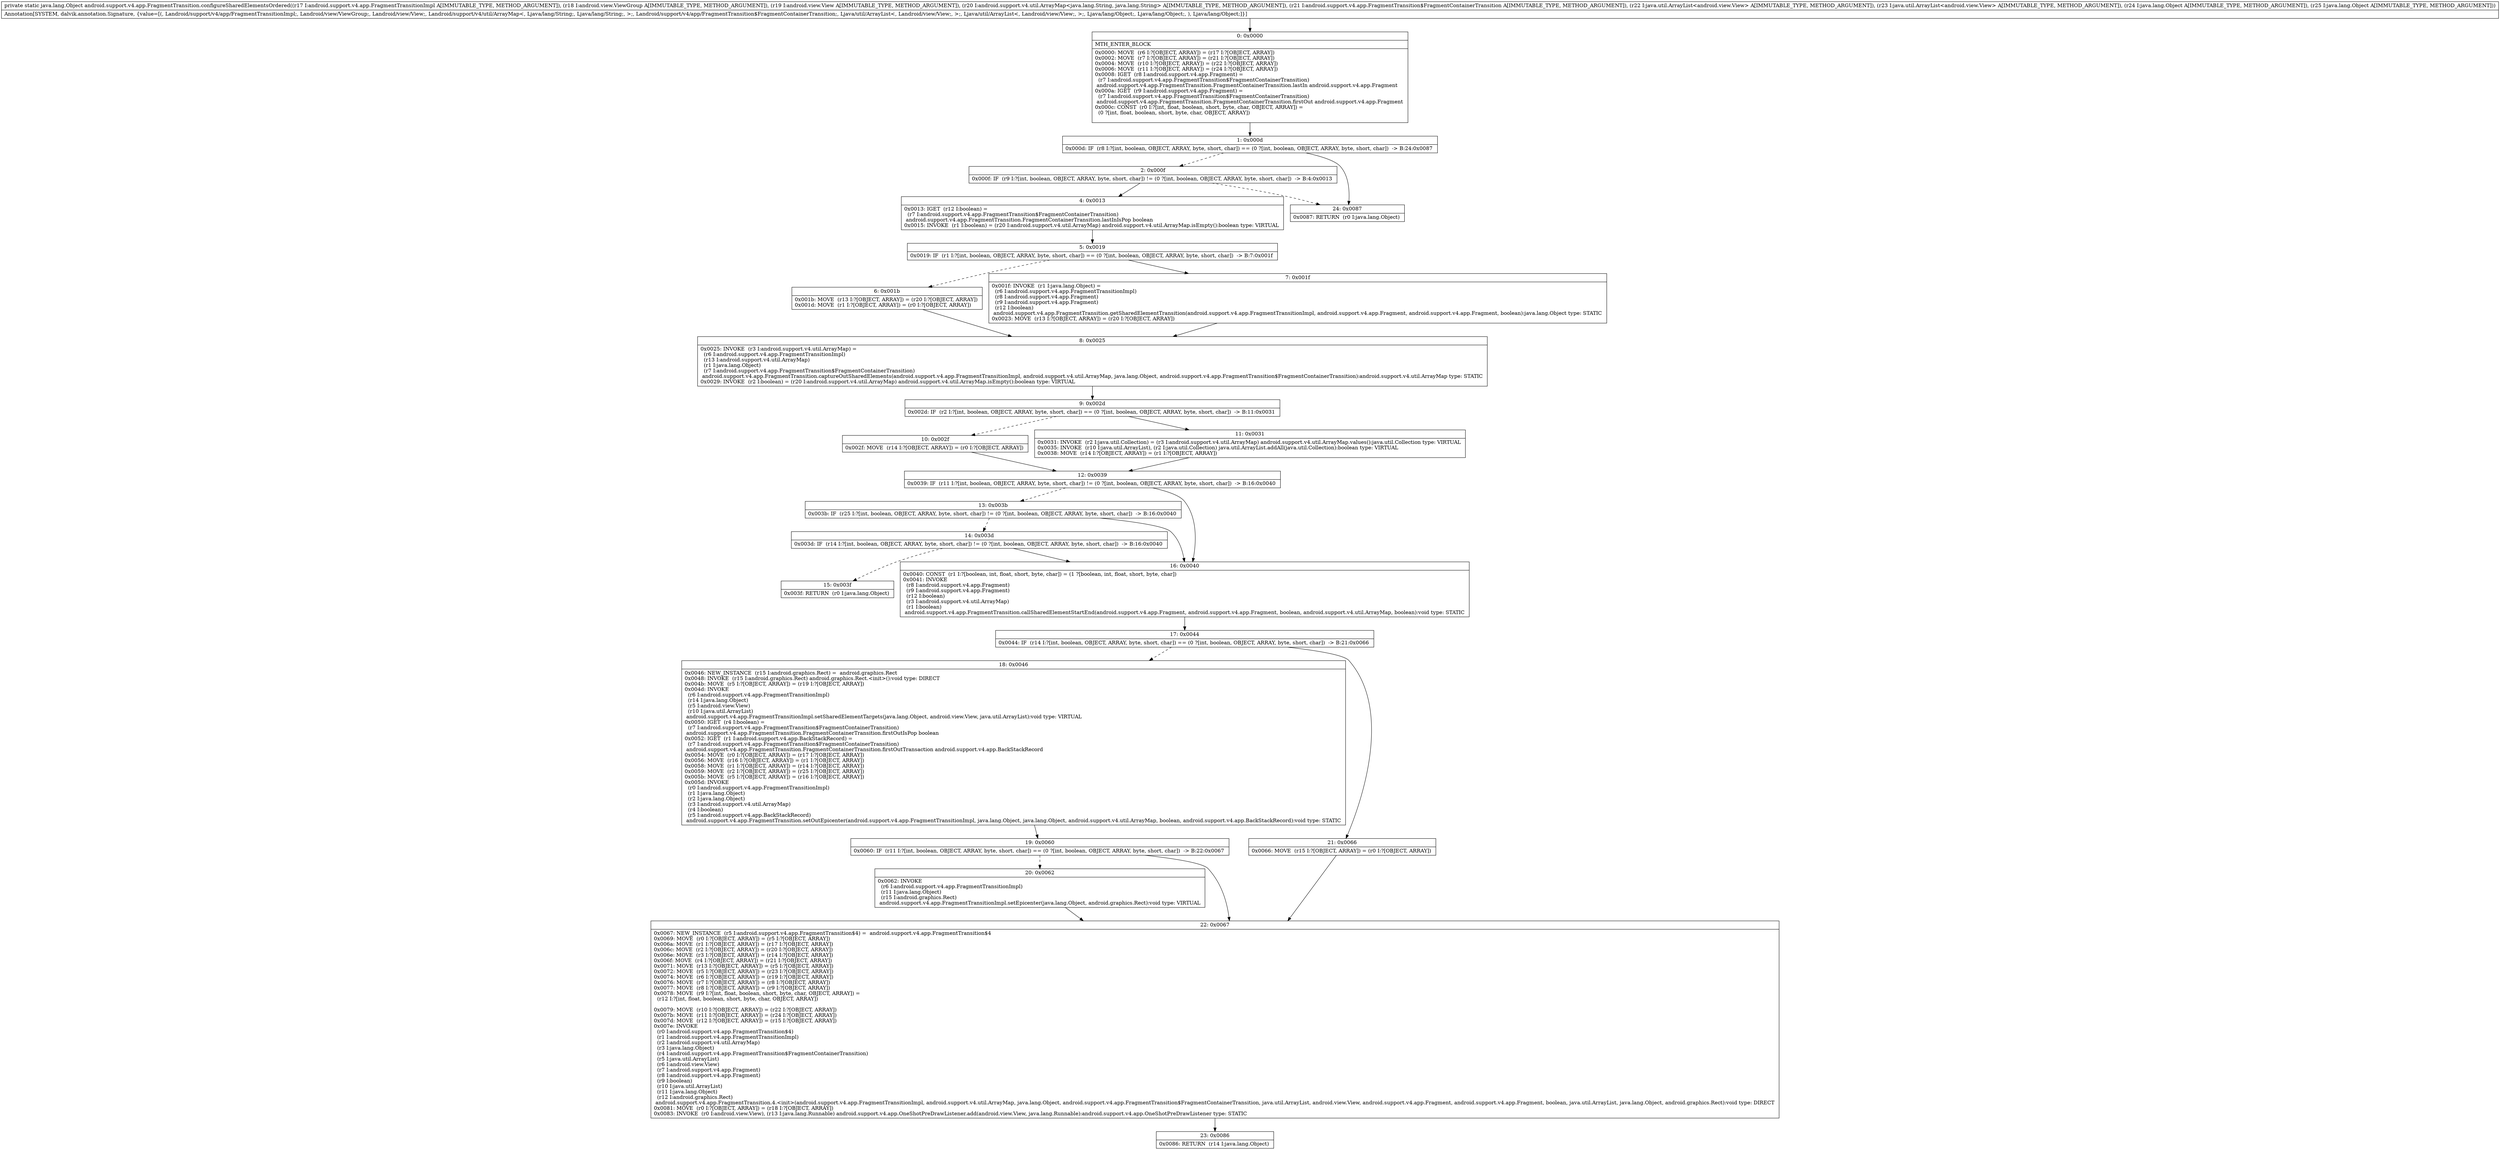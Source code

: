 digraph "CFG forandroid.support.v4.app.FragmentTransition.configureSharedElementsOrdered(Landroid\/support\/v4\/app\/FragmentTransitionImpl;Landroid\/view\/ViewGroup;Landroid\/view\/View;Landroid\/support\/v4\/util\/ArrayMap;Landroid\/support\/v4\/app\/FragmentTransition$FragmentContainerTransition;Ljava\/util\/ArrayList;Ljava\/util\/ArrayList;Ljava\/lang\/Object;Ljava\/lang\/Object;)Ljava\/lang\/Object;" {
Node_0 [shape=record,label="{0\:\ 0x0000|MTH_ENTER_BLOCK\l|0x0000: MOVE  (r6 I:?[OBJECT, ARRAY]) = (r17 I:?[OBJECT, ARRAY]) \l0x0002: MOVE  (r7 I:?[OBJECT, ARRAY]) = (r21 I:?[OBJECT, ARRAY]) \l0x0004: MOVE  (r10 I:?[OBJECT, ARRAY]) = (r22 I:?[OBJECT, ARRAY]) \l0x0006: MOVE  (r11 I:?[OBJECT, ARRAY]) = (r24 I:?[OBJECT, ARRAY]) \l0x0008: IGET  (r8 I:android.support.v4.app.Fragment) = \l  (r7 I:android.support.v4.app.FragmentTransition$FragmentContainerTransition)\l android.support.v4.app.FragmentTransition.FragmentContainerTransition.lastIn android.support.v4.app.Fragment \l0x000a: IGET  (r9 I:android.support.v4.app.Fragment) = \l  (r7 I:android.support.v4.app.FragmentTransition$FragmentContainerTransition)\l android.support.v4.app.FragmentTransition.FragmentContainerTransition.firstOut android.support.v4.app.Fragment \l0x000c: CONST  (r0 I:?[int, float, boolean, short, byte, char, OBJECT, ARRAY]) = \l  (0 ?[int, float, boolean, short, byte, char, OBJECT, ARRAY])\l \l}"];
Node_1 [shape=record,label="{1\:\ 0x000d|0x000d: IF  (r8 I:?[int, boolean, OBJECT, ARRAY, byte, short, char]) == (0 ?[int, boolean, OBJECT, ARRAY, byte, short, char])  \-\> B:24:0x0087 \l}"];
Node_2 [shape=record,label="{2\:\ 0x000f|0x000f: IF  (r9 I:?[int, boolean, OBJECT, ARRAY, byte, short, char]) != (0 ?[int, boolean, OBJECT, ARRAY, byte, short, char])  \-\> B:4:0x0013 \l}"];
Node_4 [shape=record,label="{4\:\ 0x0013|0x0013: IGET  (r12 I:boolean) = \l  (r7 I:android.support.v4.app.FragmentTransition$FragmentContainerTransition)\l android.support.v4.app.FragmentTransition.FragmentContainerTransition.lastInIsPop boolean \l0x0015: INVOKE  (r1 I:boolean) = (r20 I:android.support.v4.util.ArrayMap) android.support.v4.util.ArrayMap.isEmpty():boolean type: VIRTUAL \l}"];
Node_5 [shape=record,label="{5\:\ 0x0019|0x0019: IF  (r1 I:?[int, boolean, OBJECT, ARRAY, byte, short, char]) == (0 ?[int, boolean, OBJECT, ARRAY, byte, short, char])  \-\> B:7:0x001f \l}"];
Node_6 [shape=record,label="{6\:\ 0x001b|0x001b: MOVE  (r13 I:?[OBJECT, ARRAY]) = (r20 I:?[OBJECT, ARRAY]) \l0x001d: MOVE  (r1 I:?[OBJECT, ARRAY]) = (r0 I:?[OBJECT, ARRAY]) \l}"];
Node_7 [shape=record,label="{7\:\ 0x001f|0x001f: INVOKE  (r1 I:java.lang.Object) = \l  (r6 I:android.support.v4.app.FragmentTransitionImpl)\l  (r8 I:android.support.v4.app.Fragment)\l  (r9 I:android.support.v4.app.Fragment)\l  (r12 I:boolean)\l android.support.v4.app.FragmentTransition.getSharedElementTransition(android.support.v4.app.FragmentTransitionImpl, android.support.v4.app.Fragment, android.support.v4.app.Fragment, boolean):java.lang.Object type: STATIC \l0x0023: MOVE  (r13 I:?[OBJECT, ARRAY]) = (r20 I:?[OBJECT, ARRAY]) \l}"];
Node_8 [shape=record,label="{8\:\ 0x0025|0x0025: INVOKE  (r3 I:android.support.v4.util.ArrayMap) = \l  (r6 I:android.support.v4.app.FragmentTransitionImpl)\l  (r13 I:android.support.v4.util.ArrayMap)\l  (r1 I:java.lang.Object)\l  (r7 I:android.support.v4.app.FragmentTransition$FragmentContainerTransition)\l android.support.v4.app.FragmentTransition.captureOutSharedElements(android.support.v4.app.FragmentTransitionImpl, android.support.v4.util.ArrayMap, java.lang.Object, android.support.v4.app.FragmentTransition$FragmentContainerTransition):android.support.v4.util.ArrayMap type: STATIC \l0x0029: INVOKE  (r2 I:boolean) = (r20 I:android.support.v4.util.ArrayMap) android.support.v4.util.ArrayMap.isEmpty():boolean type: VIRTUAL \l}"];
Node_9 [shape=record,label="{9\:\ 0x002d|0x002d: IF  (r2 I:?[int, boolean, OBJECT, ARRAY, byte, short, char]) == (0 ?[int, boolean, OBJECT, ARRAY, byte, short, char])  \-\> B:11:0x0031 \l}"];
Node_10 [shape=record,label="{10\:\ 0x002f|0x002f: MOVE  (r14 I:?[OBJECT, ARRAY]) = (r0 I:?[OBJECT, ARRAY]) \l}"];
Node_11 [shape=record,label="{11\:\ 0x0031|0x0031: INVOKE  (r2 I:java.util.Collection) = (r3 I:android.support.v4.util.ArrayMap) android.support.v4.util.ArrayMap.values():java.util.Collection type: VIRTUAL \l0x0035: INVOKE  (r10 I:java.util.ArrayList), (r2 I:java.util.Collection) java.util.ArrayList.addAll(java.util.Collection):boolean type: VIRTUAL \l0x0038: MOVE  (r14 I:?[OBJECT, ARRAY]) = (r1 I:?[OBJECT, ARRAY]) \l}"];
Node_12 [shape=record,label="{12\:\ 0x0039|0x0039: IF  (r11 I:?[int, boolean, OBJECT, ARRAY, byte, short, char]) != (0 ?[int, boolean, OBJECT, ARRAY, byte, short, char])  \-\> B:16:0x0040 \l}"];
Node_13 [shape=record,label="{13\:\ 0x003b|0x003b: IF  (r25 I:?[int, boolean, OBJECT, ARRAY, byte, short, char]) != (0 ?[int, boolean, OBJECT, ARRAY, byte, short, char])  \-\> B:16:0x0040 \l}"];
Node_14 [shape=record,label="{14\:\ 0x003d|0x003d: IF  (r14 I:?[int, boolean, OBJECT, ARRAY, byte, short, char]) != (0 ?[int, boolean, OBJECT, ARRAY, byte, short, char])  \-\> B:16:0x0040 \l}"];
Node_15 [shape=record,label="{15\:\ 0x003f|0x003f: RETURN  (r0 I:java.lang.Object) \l}"];
Node_16 [shape=record,label="{16\:\ 0x0040|0x0040: CONST  (r1 I:?[boolean, int, float, short, byte, char]) = (1 ?[boolean, int, float, short, byte, char]) \l0x0041: INVOKE  \l  (r8 I:android.support.v4.app.Fragment)\l  (r9 I:android.support.v4.app.Fragment)\l  (r12 I:boolean)\l  (r3 I:android.support.v4.util.ArrayMap)\l  (r1 I:boolean)\l android.support.v4.app.FragmentTransition.callSharedElementStartEnd(android.support.v4.app.Fragment, android.support.v4.app.Fragment, boolean, android.support.v4.util.ArrayMap, boolean):void type: STATIC \l}"];
Node_17 [shape=record,label="{17\:\ 0x0044|0x0044: IF  (r14 I:?[int, boolean, OBJECT, ARRAY, byte, short, char]) == (0 ?[int, boolean, OBJECT, ARRAY, byte, short, char])  \-\> B:21:0x0066 \l}"];
Node_18 [shape=record,label="{18\:\ 0x0046|0x0046: NEW_INSTANCE  (r15 I:android.graphics.Rect) =  android.graphics.Rect \l0x0048: INVOKE  (r15 I:android.graphics.Rect) android.graphics.Rect.\<init\>():void type: DIRECT \l0x004b: MOVE  (r5 I:?[OBJECT, ARRAY]) = (r19 I:?[OBJECT, ARRAY]) \l0x004d: INVOKE  \l  (r6 I:android.support.v4.app.FragmentTransitionImpl)\l  (r14 I:java.lang.Object)\l  (r5 I:android.view.View)\l  (r10 I:java.util.ArrayList)\l android.support.v4.app.FragmentTransitionImpl.setSharedElementTargets(java.lang.Object, android.view.View, java.util.ArrayList):void type: VIRTUAL \l0x0050: IGET  (r4 I:boolean) = \l  (r7 I:android.support.v4.app.FragmentTransition$FragmentContainerTransition)\l android.support.v4.app.FragmentTransition.FragmentContainerTransition.firstOutIsPop boolean \l0x0052: IGET  (r1 I:android.support.v4.app.BackStackRecord) = \l  (r7 I:android.support.v4.app.FragmentTransition$FragmentContainerTransition)\l android.support.v4.app.FragmentTransition.FragmentContainerTransition.firstOutTransaction android.support.v4.app.BackStackRecord \l0x0054: MOVE  (r0 I:?[OBJECT, ARRAY]) = (r17 I:?[OBJECT, ARRAY]) \l0x0056: MOVE  (r16 I:?[OBJECT, ARRAY]) = (r1 I:?[OBJECT, ARRAY]) \l0x0058: MOVE  (r1 I:?[OBJECT, ARRAY]) = (r14 I:?[OBJECT, ARRAY]) \l0x0059: MOVE  (r2 I:?[OBJECT, ARRAY]) = (r25 I:?[OBJECT, ARRAY]) \l0x005b: MOVE  (r5 I:?[OBJECT, ARRAY]) = (r16 I:?[OBJECT, ARRAY]) \l0x005d: INVOKE  \l  (r0 I:android.support.v4.app.FragmentTransitionImpl)\l  (r1 I:java.lang.Object)\l  (r2 I:java.lang.Object)\l  (r3 I:android.support.v4.util.ArrayMap)\l  (r4 I:boolean)\l  (r5 I:android.support.v4.app.BackStackRecord)\l android.support.v4.app.FragmentTransition.setOutEpicenter(android.support.v4.app.FragmentTransitionImpl, java.lang.Object, java.lang.Object, android.support.v4.util.ArrayMap, boolean, android.support.v4.app.BackStackRecord):void type: STATIC \l}"];
Node_19 [shape=record,label="{19\:\ 0x0060|0x0060: IF  (r11 I:?[int, boolean, OBJECT, ARRAY, byte, short, char]) == (0 ?[int, boolean, OBJECT, ARRAY, byte, short, char])  \-\> B:22:0x0067 \l}"];
Node_20 [shape=record,label="{20\:\ 0x0062|0x0062: INVOKE  \l  (r6 I:android.support.v4.app.FragmentTransitionImpl)\l  (r11 I:java.lang.Object)\l  (r15 I:android.graphics.Rect)\l android.support.v4.app.FragmentTransitionImpl.setEpicenter(java.lang.Object, android.graphics.Rect):void type: VIRTUAL \l}"];
Node_21 [shape=record,label="{21\:\ 0x0066|0x0066: MOVE  (r15 I:?[OBJECT, ARRAY]) = (r0 I:?[OBJECT, ARRAY]) \l}"];
Node_22 [shape=record,label="{22\:\ 0x0067|0x0067: NEW_INSTANCE  (r5 I:android.support.v4.app.FragmentTransition$4) =  android.support.v4.app.FragmentTransition$4 \l0x0069: MOVE  (r0 I:?[OBJECT, ARRAY]) = (r5 I:?[OBJECT, ARRAY]) \l0x006a: MOVE  (r1 I:?[OBJECT, ARRAY]) = (r17 I:?[OBJECT, ARRAY]) \l0x006c: MOVE  (r2 I:?[OBJECT, ARRAY]) = (r20 I:?[OBJECT, ARRAY]) \l0x006e: MOVE  (r3 I:?[OBJECT, ARRAY]) = (r14 I:?[OBJECT, ARRAY]) \l0x006f: MOVE  (r4 I:?[OBJECT, ARRAY]) = (r21 I:?[OBJECT, ARRAY]) \l0x0071: MOVE  (r13 I:?[OBJECT, ARRAY]) = (r5 I:?[OBJECT, ARRAY]) \l0x0072: MOVE  (r5 I:?[OBJECT, ARRAY]) = (r23 I:?[OBJECT, ARRAY]) \l0x0074: MOVE  (r6 I:?[OBJECT, ARRAY]) = (r19 I:?[OBJECT, ARRAY]) \l0x0076: MOVE  (r7 I:?[OBJECT, ARRAY]) = (r8 I:?[OBJECT, ARRAY]) \l0x0077: MOVE  (r8 I:?[OBJECT, ARRAY]) = (r9 I:?[OBJECT, ARRAY]) \l0x0078: MOVE  (r9 I:?[int, float, boolean, short, byte, char, OBJECT, ARRAY]) = \l  (r12 I:?[int, float, boolean, short, byte, char, OBJECT, ARRAY])\l \l0x0079: MOVE  (r10 I:?[OBJECT, ARRAY]) = (r22 I:?[OBJECT, ARRAY]) \l0x007b: MOVE  (r11 I:?[OBJECT, ARRAY]) = (r24 I:?[OBJECT, ARRAY]) \l0x007d: MOVE  (r12 I:?[OBJECT, ARRAY]) = (r15 I:?[OBJECT, ARRAY]) \l0x007e: INVOKE  \l  (r0 I:android.support.v4.app.FragmentTransition$4)\l  (r1 I:android.support.v4.app.FragmentTransitionImpl)\l  (r2 I:android.support.v4.util.ArrayMap)\l  (r3 I:java.lang.Object)\l  (r4 I:android.support.v4.app.FragmentTransition$FragmentContainerTransition)\l  (r5 I:java.util.ArrayList)\l  (r6 I:android.view.View)\l  (r7 I:android.support.v4.app.Fragment)\l  (r8 I:android.support.v4.app.Fragment)\l  (r9 I:boolean)\l  (r10 I:java.util.ArrayList)\l  (r11 I:java.lang.Object)\l  (r12 I:android.graphics.Rect)\l android.support.v4.app.FragmentTransition.4.\<init\>(android.support.v4.app.FragmentTransitionImpl, android.support.v4.util.ArrayMap, java.lang.Object, android.support.v4.app.FragmentTransition$FragmentContainerTransition, java.util.ArrayList, android.view.View, android.support.v4.app.Fragment, android.support.v4.app.Fragment, boolean, java.util.ArrayList, java.lang.Object, android.graphics.Rect):void type: DIRECT \l0x0081: MOVE  (r0 I:?[OBJECT, ARRAY]) = (r18 I:?[OBJECT, ARRAY]) \l0x0083: INVOKE  (r0 I:android.view.View), (r13 I:java.lang.Runnable) android.support.v4.app.OneShotPreDrawListener.add(android.view.View, java.lang.Runnable):android.support.v4.app.OneShotPreDrawListener type: STATIC \l}"];
Node_23 [shape=record,label="{23\:\ 0x0086|0x0086: RETURN  (r14 I:java.lang.Object) \l}"];
Node_24 [shape=record,label="{24\:\ 0x0087|0x0087: RETURN  (r0 I:java.lang.Object) \l}"];
MethodNode[shape=record,label="{private static java.lang.Object android.support.v4.app.FragmentTransition.configureSharedElementsOrdered((r17 I:android.support.v4.app.FragmentTransitionImpl A[IMMUTABLE_TYPE, METHOD_ARGUMENT]), (r18 I:android.view.ViewGroup A[IMMUTABLE_TYPE, METHOD_ARGUMENT]), (r19 I:android.view.View A[IMMUTABLE_TYPE, METHOD_ARGUMENT]), (r20 I:android.support.v4.util.ArrayMap\<java.lang.String, java.lang.String\> A[IMMUTABLE_TYPE, METHOD_ARGUMENT]), (r21 I:android.support.v4.app.FragmentTransition$FragmentContainerTransition A[IMMUTABLE_TYPE, METHOD_ARGUMENT]), (r22 I:java.util.ArrayList\<android.view.View\> A[IMMUTABLE_TYPE, METHOD_ARGUMENT]), (r23 I:java.util.ArrayList\<android.view.View\> A[IMMUTABLE_TYPE, METHOD_ARGUMENT]), (r24 I:java.lang.Object A[IMMUTABLE_TYPE, METHOD_ARGUMENT]), (r25 I:java.lang.Object A[IMMUTABLE_TYPE, METHOD_ARGUMENT]))  | Annotation[SYSTEM, dalvik.annotation.Signature, \{value=[(, Landroid\/support\/v4\/app\/FragmentTransitionImpl;, Landroid\/view\/ViewGroup;, Landroid\/view\/View;, Landroid\/support\/v4\/util\/ArrayMap\<, Ljava\/lang\/String;, Ljava\/lang\/String;, \>;, Landroid\/support\/v4\/app\/FragmentTransition$FragmentContainerTransition;, Ljava\/util\/ArrayList\<, Landroid\/view\/View;, \>;, Ljava\/util\/ArrayList\<, Landroid\/view\/View;, \>;, Ljava\/lang\/Object;, Ljava\/lang\/Object;, ), Ljava\/lang\/Object;]\}]\l}"];
MethodNode -> Node_0;
Node_0 -> Node_1;
Node_1 -> Node_2[style=dashed];
Node_1 -> Node_24;
Node_2 -> Node_4;
Node_2 -> Node_24[style=dashed];
Node_4 -> Node_5;
Node_5 -> Node_6[style=dashed];
Node_5 -> Node_7;
Node_6 -> Node_8;
Node_7 -> Node_8;
Node_8 -> Node_9;
Node_9 -> Node_10[style=dashed];
Node_9 -> Node_11;
Node_10 -> Node_12;
Node_11 -> Node_12;
Node_12 -> Node_13[style=dashed];
Node_12 -> Node_16;
Node_13 -> Node_14[style=dashed];
Node_13 -> Node_16;
Node_14 -> Node_15[style=dashed];
Node_14 -> Node_16;
Node_16 -> Node_17;
Node_17 -> Node_18[style=dashed];
Node_17 -> Node_21;
Node_18 -> Node_19;
Node_19 -> Node_20[style=dashed];
Node_19 -> Node_22;
Node_20 -> Node_22;
Node_21 -> Node_22;
Node_22 -> Node_23;
}

